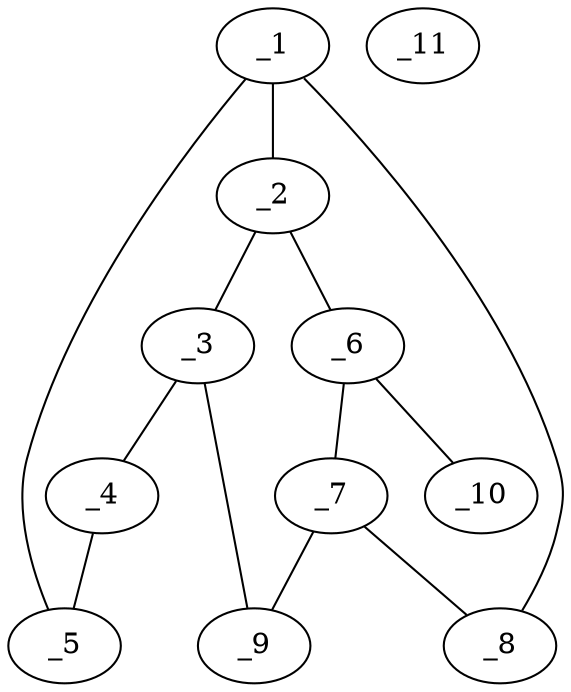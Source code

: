 graph molid623832 {
	_1	 [charge=0,
		chem=4,
		symbol="N  ",
		x="3.9271",
		y="-1.2449"];
	_2	 [charge=0,
		chem=1,
		symbol="C  ",
		x="3.618",
		y="-0.2939"];
	_1 -- _2	 [valence=1];
	_5	 [charge=0,
		chem=1,
		symbol="C  ",
		x="2.309",
		y="-1.245"];
	_1 -- _5	 [valence=1];
	_8	 [charge=0,
		chem=1,
		symbol="C  ",
		x="4.9271",
		y="-1.2449"];
	_1 -- _8	 [valence=1];
	_3	 [charge=0,
		chem=1,
		symbol="C  ",
		x="2.809",
		y="0.2939"];
	_2 -- _3	 [valence=1];
	_6	 [charge=0,
		chem=1,
		symbol="C  ",
		x="4.427",
		y="0.2939"];
	_2 -- _6	 [valence=1];
	_4	 [charge=0,
		chem=1,
		symbol="C  ",
		x=2,
		y="-0.2939"];
	_3 -- _4	 [valence=1];
	_9	 [charge=0,
		chem=2,
		symbol="O  ",
		x="3.118",
		y="1.245"];
	_3 -- _9	 [valence=1];
	_4 -- _5	 [valence=1];
	_7	 [charge=0,
		chem=1,
		symbol="C  ",
		x="5.2361",
		y="-0.2939"];
	_6 -- _7	 [valence=1];
	_10	 [charge=0,
		chem=4,
		symbol="N  ",
		x="5.2361",
		y="0.8817"];
	_6 -- _10	 [valence=1];
	_7 -- _8	 [valence=1];
	_7 -- _9	 [valence=1];
	_11	 [charge=0,
		chem=7,
		symbol="Cl ",
		x="7.2361",
		y=0];
}
